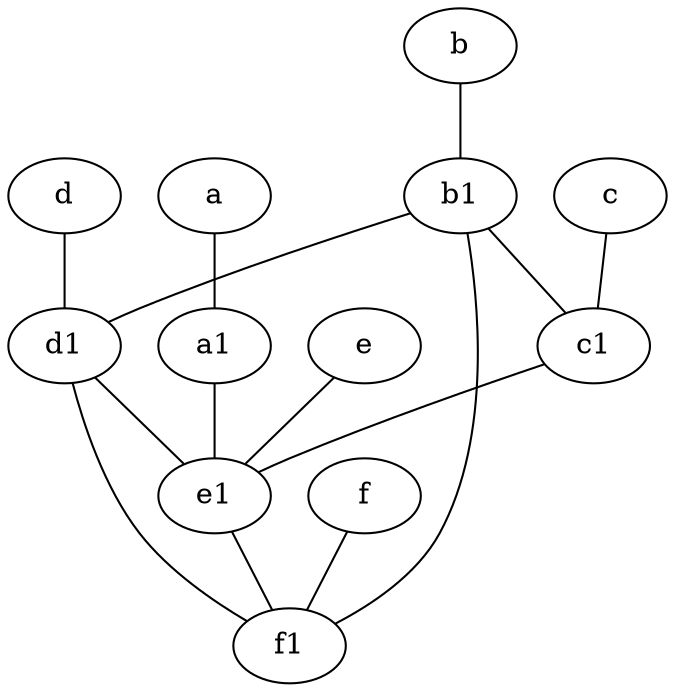 graph {
	node [labelfontsize=50]
	d [labelfontsize=50 pos="2,5!"]
	a1 [labelfontsize=50 pos="8,3!"]
	d1 [labelfontsize=50 pos="3,5!"]
	e1 [labelfontsize=50 pos="7,7!"]
	b [labelfontsize=50 pos="10,4!"]
	e [labelfontsize=50 pos="7,9!"]
	f [labelfontsize=50 pos="3,9!"]
	f1 [labelfontsize=50 pos="3,8!"]
	a [labelfontsize=50 pos="8,2!"]
	c [labelfontsize=50 pos="4.5,2!"]
	c1 [labelfontsize=50 pos="4.5,3!"]
	b1 [labelfontsize=50 pos="9,4!"]
	a -- a1
	a1 -- e1
	d1 -- f1
	f -- f1
	e -- e1
	b1 -- f1
	b1 -- c1
	c1 -- e1
	d -- d1
	c -- c1
	b -- b1
	d1 -- e1
	e1 -- f1
	b1 -- d1
}
